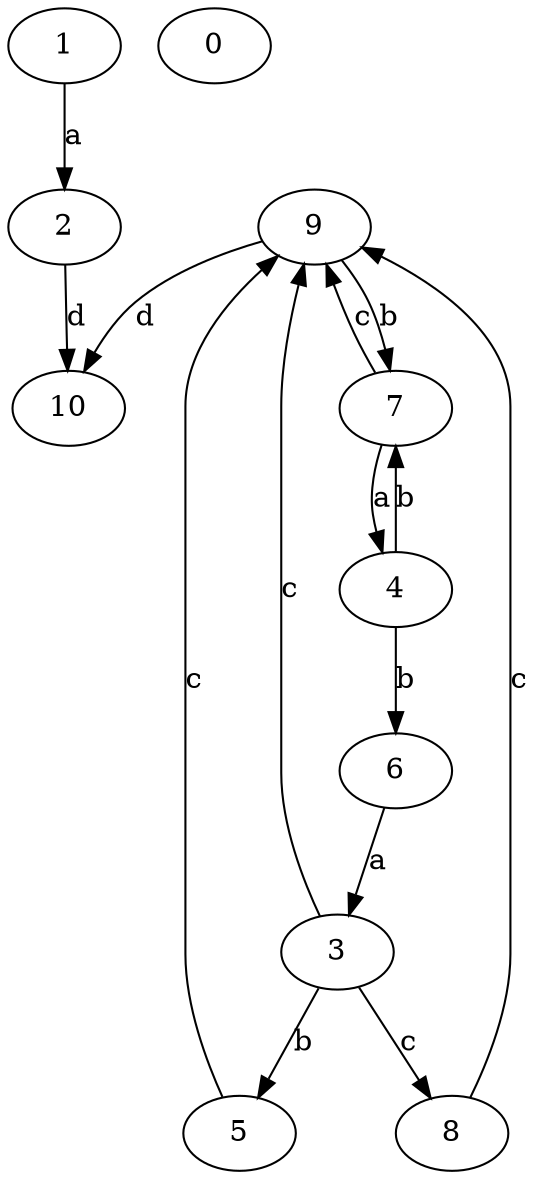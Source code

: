 strict digraph  {
1;
2;
3;
4;
5;
6;
7;
8;
0;
9;
10;
1 -> 2  [label=a];
2 -> 10  [label=d];
3 -> 5  [label=b];
3 -> 8  [label=c];
3 -> 9  [label=c];
4 -> 6  [label=b];
4 -> 7  [label=b];
5 -> 9  [label=c];
6 -> 3  [label=a];
7 -> 4  [label=a];
7 -> 9  [label=c];
8 -> 9  [label=c];
9 -> 7  [label=b];
9 -> 10  [label=d];
}
